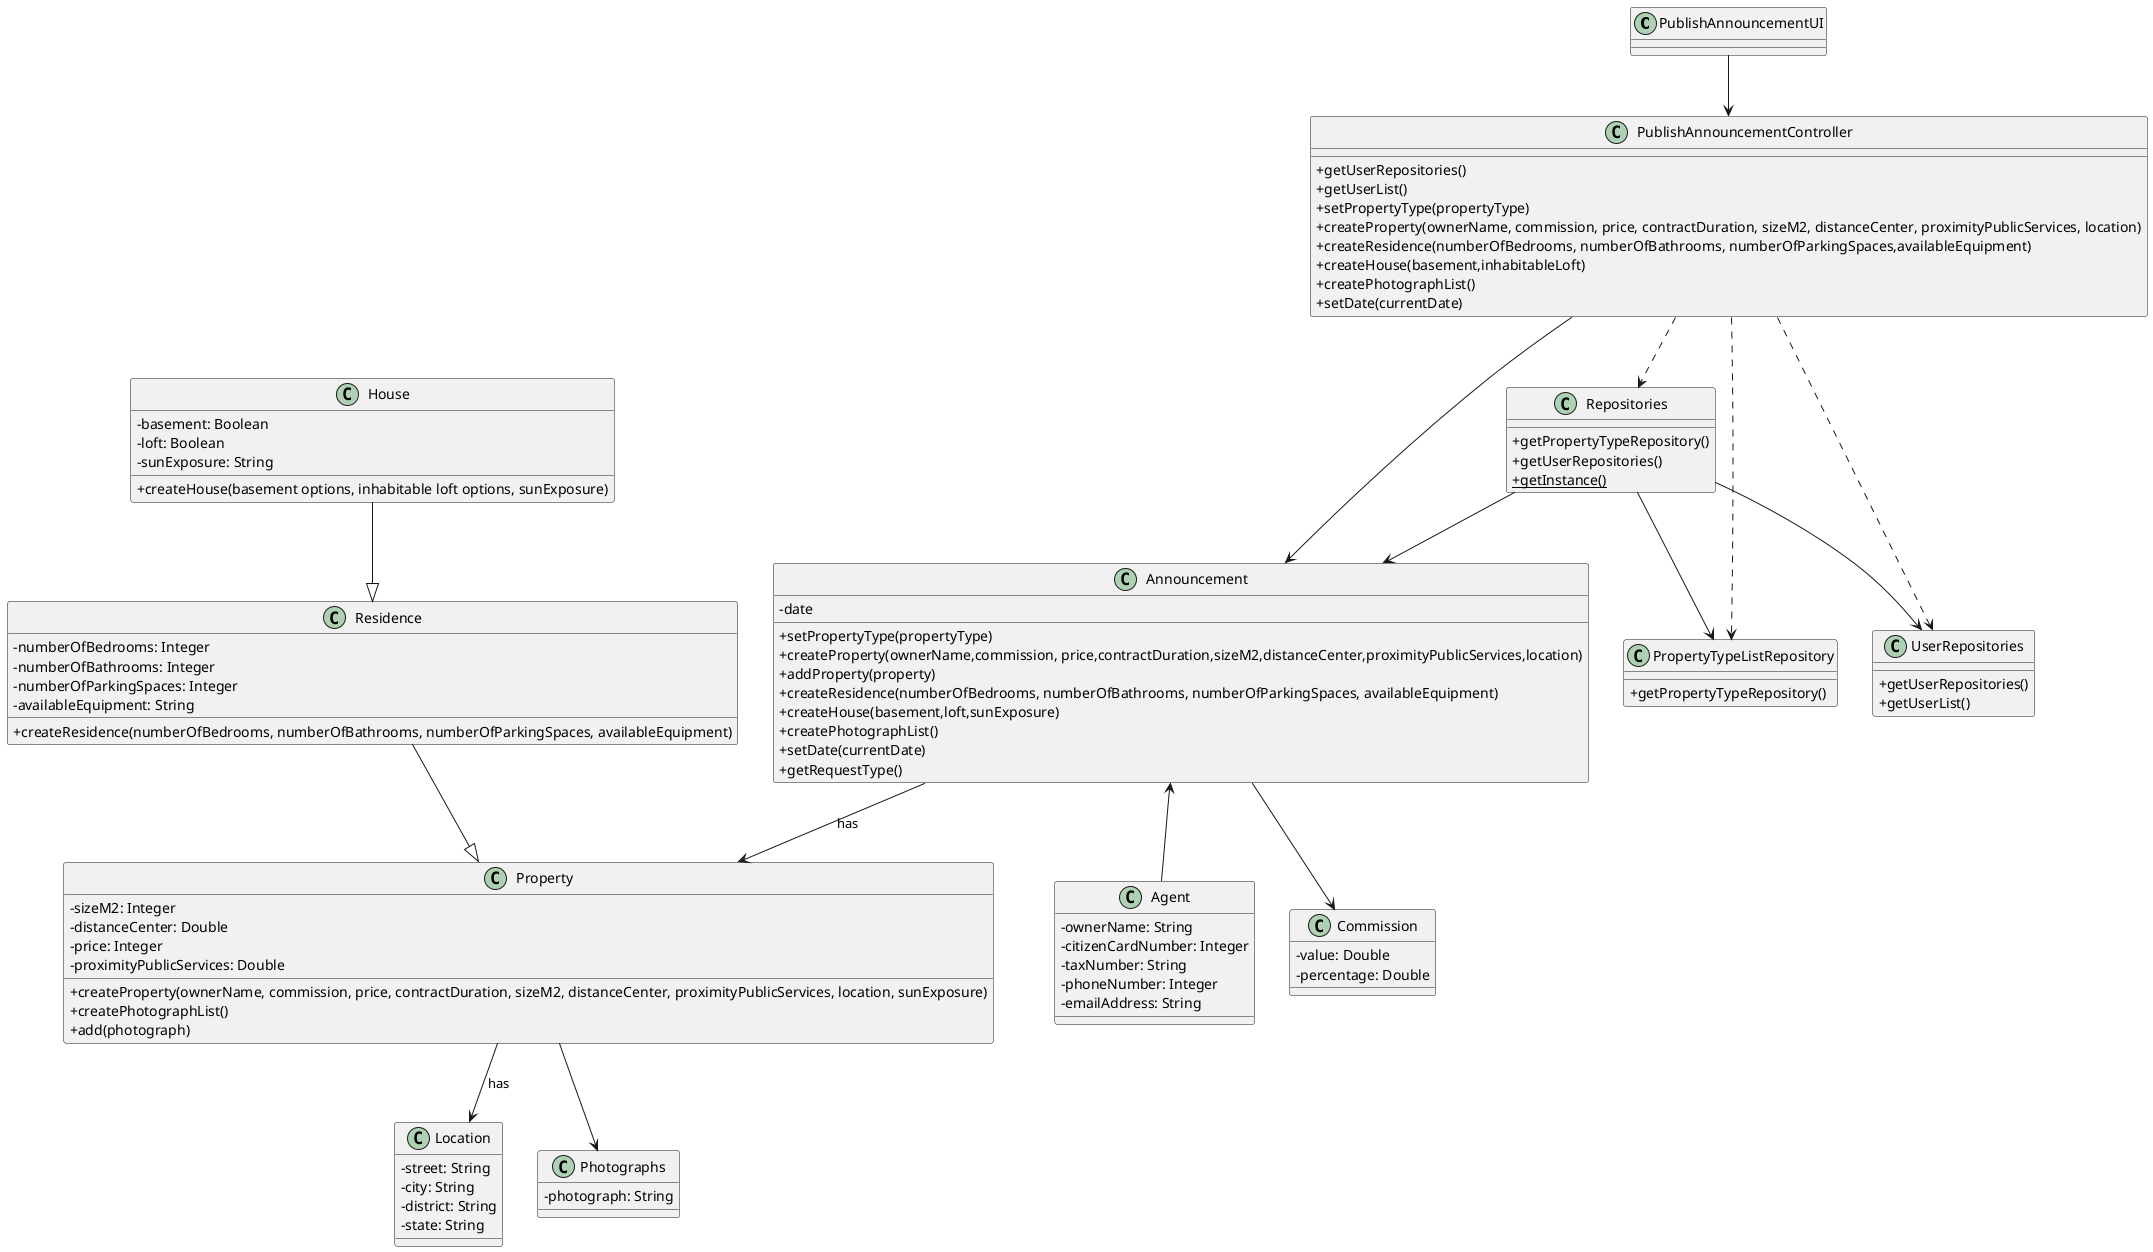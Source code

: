 @startuml
skinparam classAttributeIconSize 0

class PublishAnnouncementUI {
}

class PublishAnnouncementController {
    +getUserRepositories()
    +getUserList()
    +setPropertyType(propertyType)
    +createProperty(ownerName, commission, price, contractDuration, sizeM2, distanceCenter, proximityPublicServices, location)
    +createResidence(numberOfBedrooms, numberOfBathrooms, numberOfParkingSpaces,availableEquipment)
    +createHouse(basement,inhabitableLoft)
    +createPhotographList()
    +setDate(currentDate)
}

class PropertyTypeListRepository {
    +getPropertyTypeRepository()
}

class Repositories {
    +getPropertyTypeRepository()
    +getUserRepositories()
    +{static}getInstance()
}


class Announcement {
    -date
    +setPropertyType(propertyType)
    +createProperty(ownerName,commission, price,contractDuration,sizeM2,distanceCenter,proximityPublicServices,location)
    +addProperty(property)
    +createResidence(numberOfBedrooms, numberOfBathrooms, numberOfParkingSpaces, availableEquipment)
    +createHouse(basement,loft,sunExposure)
    +createPhotographList()
    +setDate(currentDate)
    +getRequestType()
}

class Agent {
    -ownerName: String
    -citizenCardNumber: Integer
    -taxNumber: String
    -phoneNumber: Integer
    -emailAddress: String
}

class House {
    -basement: Boolean
    -loft: Boolean
    -sunExposure: String
    +createHouse(basement options, inhabitable loft options, sunExposure)
}


class Residence {
    -numberOfBedrooms: Integer
    -numberOfBathrooms: Integer
    -numberOfParkingSpaces: Integer
    -availableEquipment: String
    +createResidence(numberOfBedrooms, numberOfBathrooms, numberOfParkingSpaces, availableEquipment)
}

class Property {
    -sizeM2: Integer
    -distanceCenter: Double
    -price: Integer
    -proximityPublicServices: Double
    +createProperty(ownerName, commission, price, contractDuration, sizeM2, distanceCenter, proximityPublicServices, location, sunExposure)
    +createPhotographList()
    +add(photograph)
}

class Location{
    -street: String
    -city: String
    -district: String
    -state: String
}


class Photographs {
    -photograph: String
}

class Commission {
    -value: Double
    -percentage: Double
}

class UserRepositories {
    +getUserRepositories()
    +getUserList()
}






PublishAnnouncementUI --> PublishAnnouncementController

PublishAnnouncementController .-> Repositories
PublishAnnouncementController -> Announcement
PublishAnnouncementController .-> PropertyTypeListRepository
PublishAnnouncementController .-> UserRepositories

Repositories --> Announcement
Repositories --> PropertyTypeListRepository
Repositories --> UserRepositories

Announcement --> Property: has
Announcement <-- Agent
Announcement --> Commission
House --|> Residence

Residence --|> Property

Property --> Location: has
Property --> Photographs








@enduml
